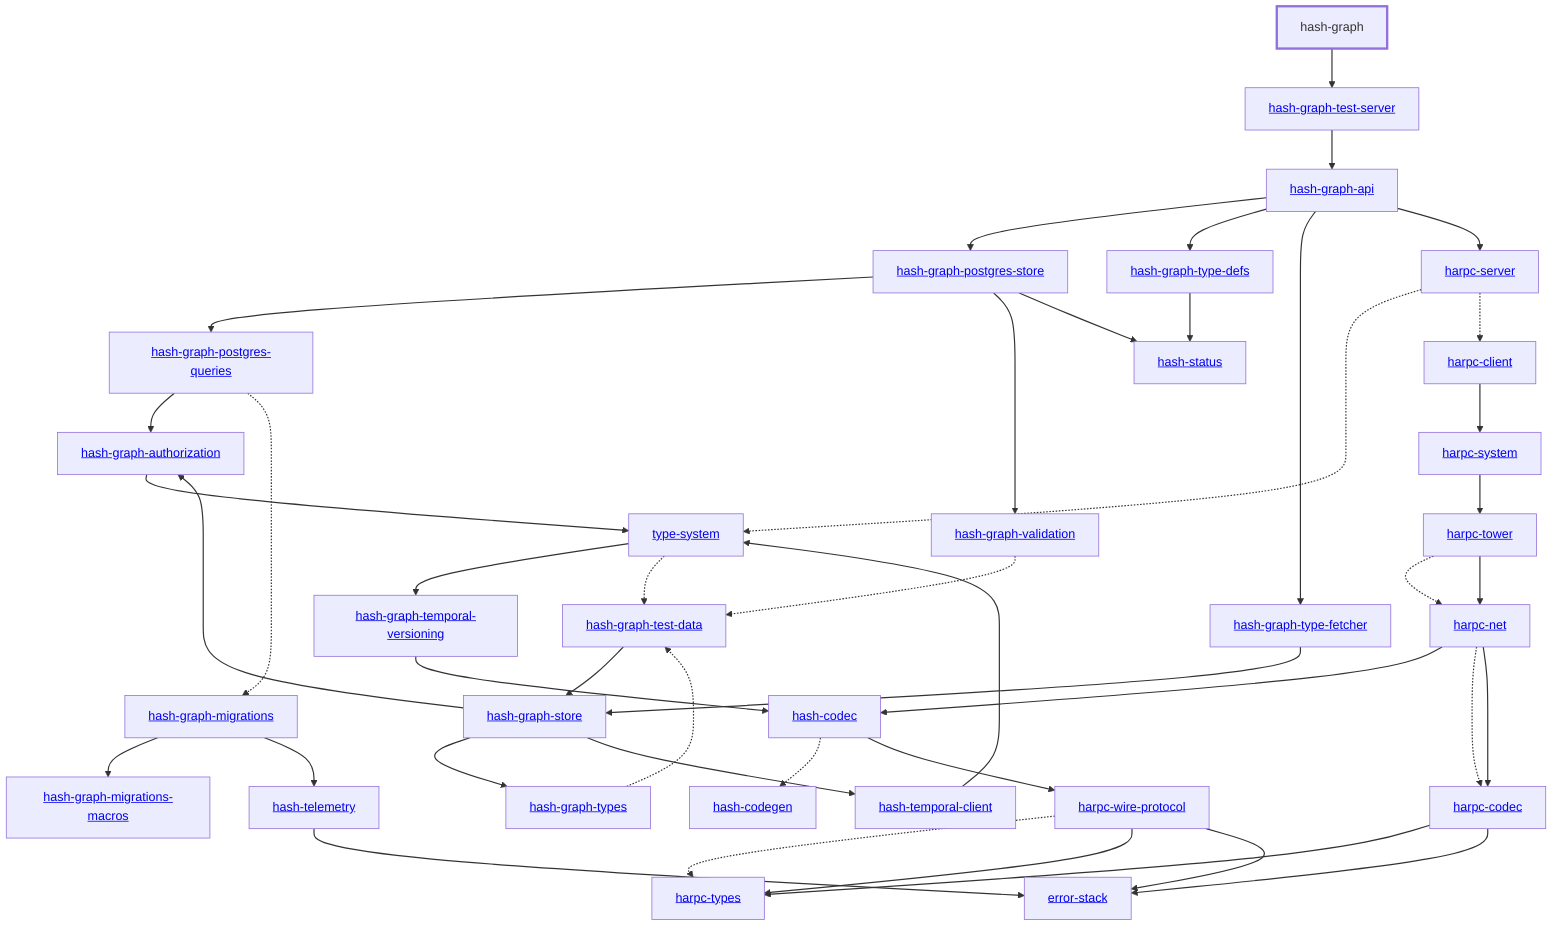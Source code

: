 graph TD
    linkStyle default stroke-width:1.5px
    classDef default stroke-width:1px
    classDef root stroke-width:3px
    classDef dev stroke-width:1px
    classDef build stroke-width:1px
    %% Legend
    %% --> : Normal dependency
    %% -.-> : Dev dependency
    %% ---> : Build dependency
    0[hash-graph]
    class 0 root
    1[<a href="../type_system/index.html">type-system</a>]
    2[<a href="../hash_codec/index.html">hash-codec</a>]
    3[<a href="../hash_codegen/index.html">hash-codegen</a>]
    4[<a href="../hash_graph_api/index.html">hash-graph-api</a>]
    5[<a href="../hash_graph_authorization/index.html">hash-graph-authorization</a>]
    6[<a href="../hash_graph_migrations/index.html">hash-graph-migrations</a>]
    7[<a href="../hash_graph_migrations_macros/index.html">hash-graph-migrations-macros</a>]
    8[<a href="../hash_graph_postgres_queries/index.html">hash-graph-postgres-queries</a>]
    9[<a href="../hash_graph_postgres_store/index.html">hash-graph-postgres-store</a>]
    10[<a href="../hash_graph_store/index.html">hash-graph-store</a>]
    11[<a href="../hash_graph_temporal_versioning/index.html">hash-graph-temporal-versioning</a>]
    12[<a href="../hash_graph_test_server/index.html">hash-graph-test-server</a>]
    13[<a href="../hash_graph_type_defs/index.html">hash-graph-type-defs</a>]
    14[<a href="../hash_graph_type_fetcher/index.html">hash-graph-type-fetcher</a>]
    15[<a href="../hash_graph_types/index.html">hash-graph-types</a>]
    16[<a href="../hash_graph_validation/index.html">hash-graph-validation</a>]
    17[<a href="../harpc_client/index.html">harpc-client</a>]
    18[<a href="../harpc_codec/index.html">harpc-codec</a>]
    19[<a href="../harpc_net/index.html">harpc-net</a>]
    20[<a href="../harpc_server/index.html">harpc-server</a>]
    21[<a href="../harpc_system/index.html">harpc-system</a>]
    22[<a href="../harpc_tower/index.html">harpc-tower</a>]
    23[<a href="../harpc_types/index.html">harpc-types</a>]
    24[<a href="../harpc_wire_protocol/index.html">harpc-wire-protocol</a>]
    25[<a href="../hash_status/index.html">hash-status</a>]
    26[<a href="../hash_telemetry/index.html">hash-telemetry</a>]
    27[<a href="../hash_temporal_client/index.html">hash-temporal-client</a>]
    28[<a href="../error_stack/index.html">error-stack</a>]
    29[<a href="../hash_graph_test_data/index.html">hash-graph-test-data</a>]
    0 --> 12
    1 --> 11
    1 -.-> 29
    2 -.-> 3
    2 --> 24
    4 --> 9
    4 --> 13
    4 --> 14
    4 --> 20
    5 --> 1
    6 --> 7
    6 --> 26
    8 --> 5
    8 -.-> 6
    9 --> 8
    9 --> 16
    9 --> 25
    10 --> 5
    10 --> 15
    10 --> 27
    11 --> 2
    12 --> 4
    13 --> 25
    14 --> 10
    15 -.-> 29
    16 -.-> 29
    17 --> 21
    18 --> 23
    18 --> 28
    19 --> 2
    19 -.-> 18
    19 --> 18
    20 -.-> 1
    20 -.-> 17
    21 --> 22
    22 -.-> 19
    22 --> 19
    24 -.-> 23
    24 --> 23
    24 --> 28
    26 --> 28
    27 --> 1
    29 --> 10